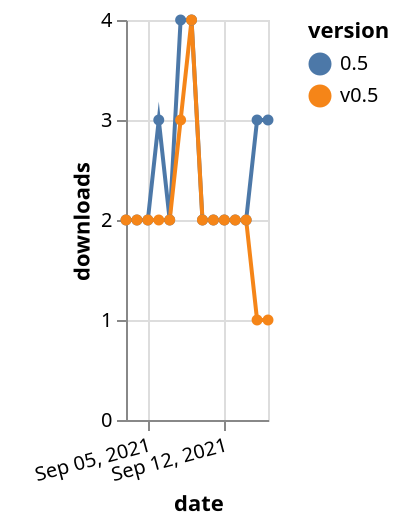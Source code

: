 {"$schema": "https://vega.github.io/schema/vega-lite/v5.json", "description": "A simple bar chart with embedded data.", "data": {"values": [{"date": "2021-09-03", "total": 853, "delta": 2, "version": "0.5"}, {"date": "2021-09-04", "total": 855, "delta": 2, "version": "0.5"}, {"date": "2021-09-05", "total": 857, "delta": 2, "version": "0.5"}, {"date": "2021-09-06", "total": 860, "delta": 3, "version": "0.5"}, {"date": "2021-09-07", "total": 862, "delta": 2, "version": "0.5"}, {"date": "2021-09-08", "total": 866, "delta": 4, "version": "0.5"}, {"date": "2021-09-09", "total": 870, "delta": 4, "version": "0.5"}, {"date": "2021-09-10", "total": 872, "delta": 2, "version": "0.5"}, {"date": "2021-09-11", "total": 874, "delta": 2, "version": "0.5"}, {"date": "2021-09-12", "total": 876, "delta": 2, "version": "0.5"}, {"date": "2021-09-13", "total": 878, "delta": 2, "version": "0.5"}, {"date": "2021-09-14", "total": 880, "delta": 2, "version": "0.5"}, {"date": "2021-09-15", "total": 883, "delta": 3, "version": "0.5"}, {"date": "2021-09-16", "total": 886, "delta": 3, "version": "0.5"}, {"date": "2021-09-03", "total": 2490, "delta": 2, "version": "v0.5"}, {"date": "2021-09-04", "total": 2492, "delta": 2, "version": "v0.5"}, {"date": "2021-09-05", "total": 2494, "delta": 2, "version": "v0.5"}, {"date": "2021-09-06", "total": 2496, "delta": 2, "version": "v0.5"}, {"date": "2021-09-07", "total": 2498, "delta": 2, "version": "v0.5"}, {"date": "2021-09-08", "total": 2501, "delta": 3, "version": "v0.5"}, {"date": "2021-09-09", "total": 2505, "delta": 4, "version": "v0.5"}, {"date": "2021-09-10", "total": 2507, "delta": 2, "version": "v0.5"}, {"date": "2021-09-11", "total": 2509, "delta": 2, "version": "v0.5"}, {"date": "2021-09-12", "total": 2511, "delta": 2, "version": "v0.5"}, {"date": "2021-09-13", "total": 2513, "delta": 2, "version": "v0.5"}, {"date": "2021-09-14", "total": 2515, "delta": 2, "version": "v0.5"}, {"date": "2021-09-15", "total": 2516, "delta": 1, "version": "v0.5"}, {"date": "2021-09-16", "total": 2517, "delta": 1, "version": "v0.5"}]}, "width": "container", "mark": {"type": "line", "point": {"filled": true}}, "encoding": {"x": {"field": "date", "type": "temporal", "timeUnit": "yearmonthdate", "title": "date", "axis": {"labelAngle": -15}}, "y": {"field": "delta", "type": "quantitative", "title": "downloads"}, "color": {"field": "version", "type": "nominal"}, "tooltip": {"field": "delta"}}}